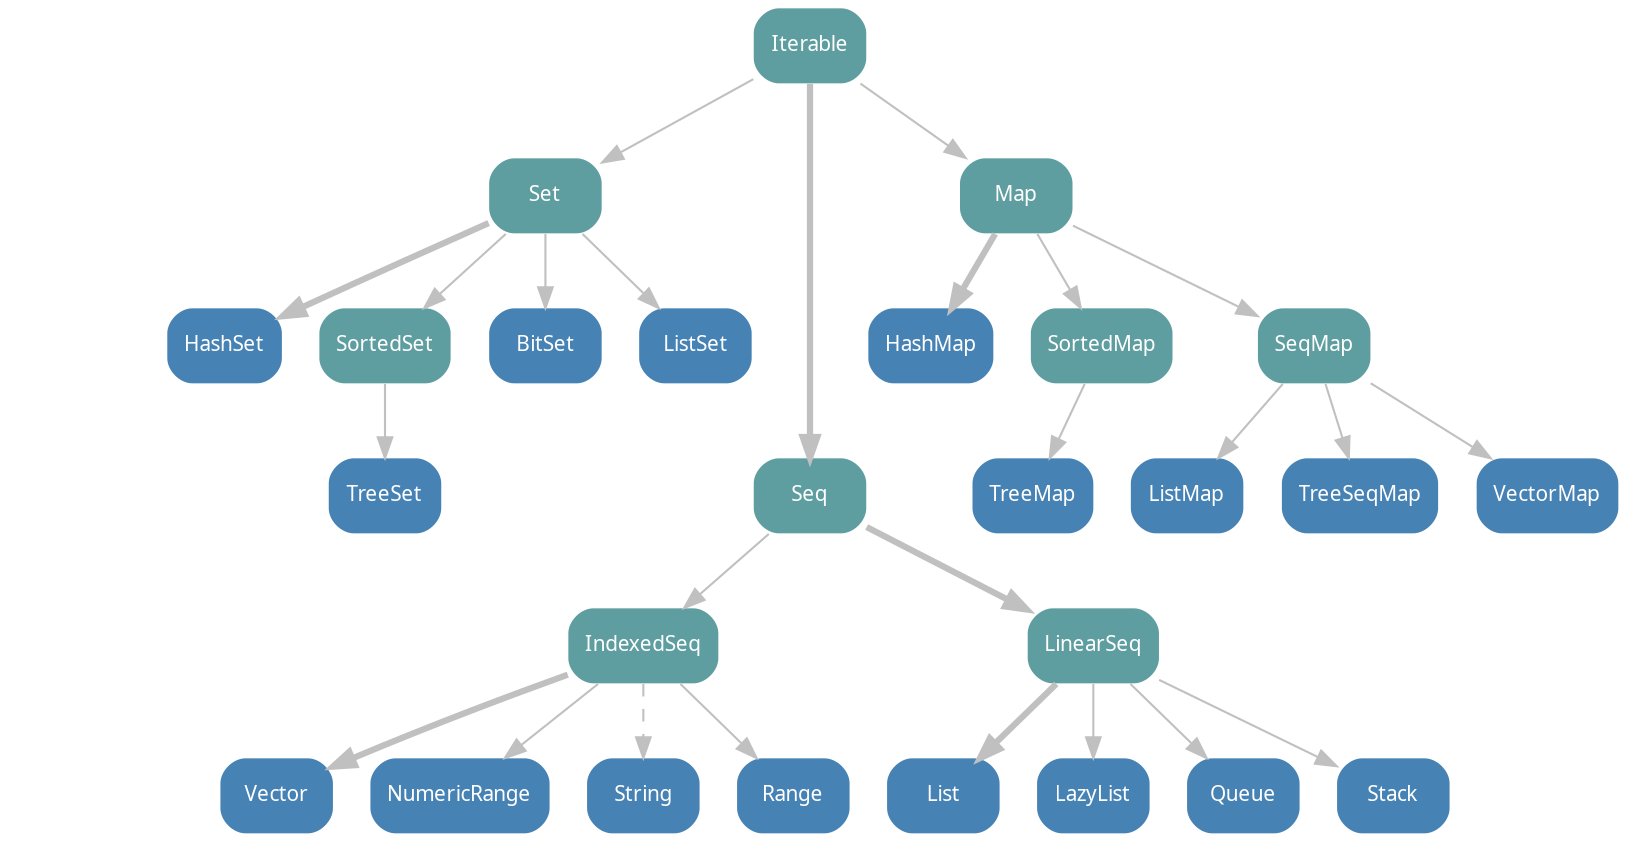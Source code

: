 // dot graphs for the Scala 2.13 Collections API
// package scala.collection.immutable
// (C) 2010 by Mathias
// (C) 2015 and 2019 by Mike Slinn

digraph "scala.collection.immutable" {
  bgcolor=transparent
  dpi=68

  // layout help
  node [shape=point, style=invis]
  edge [style=invis]
  Level0 -> Level1 -> Level2 -> Level3 -> Level4 -> Level5

  // node definitions
  node [shape=box, style="rounded, filled", fontname=tahoma, fontsize=10, fontcolor=white, color=none, fillcolor=cadetblue]
    iIterable [label="Iterable", URL="http://www.scala-lang.org/api/current/scala/collection/immutable/Iterable.html"]
      iSet [label="Set", URL="http://www.scala-lang.org/api/current/scala/collection/immutable/Set.html"]
        iHashSet [fillcolor="steelblue", label="HashSet", URL="http://www.scala-lang.org/api/current/scala/collection/immutable/HashSet.html"]
        iSortedSet [label="SortedSet", URL="http://www.scala-lang.org/api/current/scala/collection/immutable/SortedSet.html"]
          TreeSet [fillcolor="steelblue", URL="http://www.scala-lang.org/api/current/scala/collection/immutable/TreeSet.html"]
        iBitSet [fillcolor="steelblue", label="BitSet", URL="http://www.scala-lang.org/api/current/scala/collection/immutable/BitSet.html"]
        ListSet [fillcolor="steelblue", URL="http://www.scala-lang.org/api/current/scala/collection/immutable/ListSet.html"]
      iSeq [label="Seq", URL="http://www.scala-lang.org/api/current/scala/collection/immutable/Seq.html"]
        iIndexedSeq [label="IndexedSeq", URL="http://www.scala-lang.org/api/current/scala/collection/immutable/IndexedSeq.html"]
          Vector [fillcolor="steelblue", URL="http://www.scala-lang.org/api/current/scala/collection/immutable/Vector.html"]
          NumericRange [fillcolor="steelblue", URL="http://www.scala-lang.org/api/current/scala/collection/immutable/NumericRange.html"]
          String [fillcolor="steelblue", URL="http://download.oracle.com/javase/6/docs/api/java/lang/String.html"]
          Range [fillcolor="steelblue", URL="http://www.scala-lang.org/api/current/scala/collection/immutable/Range.html"]
        iLinearSeq [label="LinearSeq", URL="http://www.scala-lang.org/api/current/scala/collection/immutable/LinearSeq.html"]
          List [fillcolor="steelblue", URL="http://www.scala-lang.org/api/current/scala/collection/immutable/List.html"]
          LazyList [fillcolor="steelblue", URL="http://www.scala-lang.org/api/current/scala/collection/immutable/LazyList.html"]
          iQueue [fillcolor="steelblue", label="Queue", URL="http://www.scala-lang.org/api/current/scala/collection/immutable/Queue.html"]
          iStack [fillcolor="steelblue", label="Stack", URL="http://www.scala-lang.org/api/current/scala/collection/immutable/Stack.html"]
      iMap [label="Map", URL="http://www.scala-lang.org/api/current/scala/collection/immutable/Map.html"]
        iHashMap [fillcolor="steelblue", label="HashMap", URL="http://www.scala-lang.org/api/current/scala/collection/immutable/HashMap.html"]
        iSortedMap [label="SortedMap", URL="http://www.scala-lang.org/api/current/scala/collection/immutable/SortedMap.html"]
          TreeMap [fillcolor="steelblue", URL="http://www.scala-lang.org/api/current/scala/collection/immutable/TreeMap.html"]
      iSeqMap [label="SeqMap", URL="http://www.scala-lang.org/api/current/scala/collection/immutable/SeqMap.html"]
        iListMap [fillcolor="steelblue", label="ListMap", URL="http://www.scala-lang.org/api/current/scala/collection/immutable/ListMap.html"]
        iTreeSeqMap [fillcolor="steelblue", label="TreeSeqMap", URL="http://www.scala-lang.org/api/current/scala/collection/immutable/TreeSeqMap.html"]
        iVectorMap [fillcolor="steelblue", label="VectorMap", URL="http://www.scala-lang.org/api/current/scala/collection/immutable/VectorMap.html"]

  // layout help
  { rank=same; Level0; iIterable }
  { rank=same; Level1; iSet; iMap }
  { rank=same; Level2; iSeqMap }
  { rank=same; Level3; iListMap; iSeq; iTreeSeqMap; iVectorMap }
  { rank=same; Level4; iIndexedSeq; iLinearSeq }

  // edge definitions
  edge [style=solid, color=gray]
  iIterable -> iSeq [penwidth=3]
  iSeq -> iIndexedSeq
  iIndexedSeq -> Vector [penwidth=3]
  iIndexedSeq -> NumericRange
  iIndexedSeq -> Range
  iIndexedSeq -> String [style=dashed, URL="http://www.scala-lang.org/api/current/scala/collection/immutable/StringOps.html"]
  iSeq -> iLinearSeq -> List [penwidth=3]
  iLinearSeq -> LazyList
  iLinearSeq -> iQueue
  iLinearSeq -> iStack
  iIterable -> iSet
  iSet -> iHashSet [penwidth=3]
  iSet -> iSortedSet -> TreeSet
  iSet -> iBitSet
  iSet -> ListSet
  iIterable -> iMap
  iMap -> iHashMap [penwidth=3]
  iMap -> iSortedMap -> TreeMap
  iMap -> iSeqMap
  iSeqMap -> iListMap
  iSeqMap -> iTreeSeqMap
  iSeqMap -> iVectorMap
}
